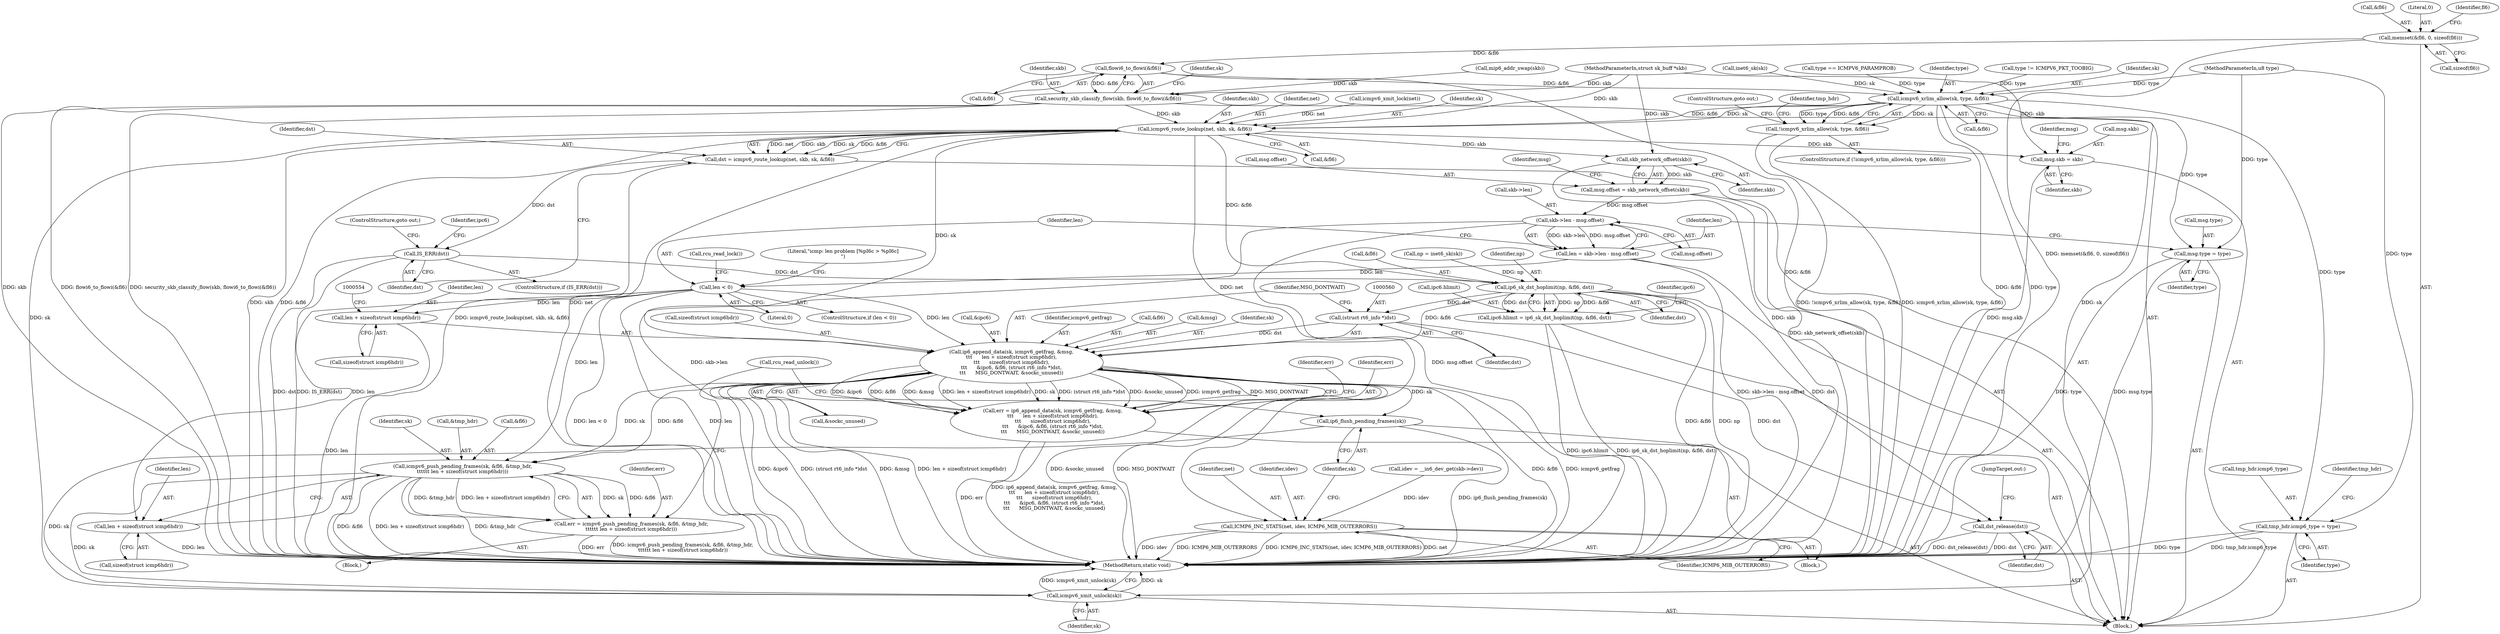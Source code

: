 digraph "0_linux_79dc7e3f1cd323be4c81aa1a94faa1b3ed987fb2@API" {
"1000310" [label="(Call,memset(&fl6, 0, sizeof(fl6)))"];
"1000363" [label="(Call,flowi6_to_flowi(&fl6))"];
"1000361" [label="(Call,security_skb_classify_flow(skb, flowi6_to_flowi(&fl6)))"];
"1000463" [label="(Call,icmpv6_route_lookup(net, skb, sk, &fl6))"];
"1000461" [label="(Call,dst = icmpv6_route_lookup(net, skb, sk, &fl6))"];
"1000470" [label="(Call,IS_ERR(dst))"];
"1000477" [label="(Call,ip6_sk_dst_hoplimit(np, &fl6, dst))"];
"1000473" [label="(Call,ipc6.hlimit = ip6_sk_dst_hoplimit(np, &fl6, dst))"];
"1000544" [label="(Call,ip6_append_data(sk, icmpv6_getfrag, &msg,\n\t\t\t      len + sizeof(struct icmp6hdr),\n\t\t\t      sizeof(struct icmp6hdr),\n\t\t\t      &ipc6, &fl6, (struct rt6_info *)dst,\n\t\t\t      MSG_DONTWAIT, &sockc_unused))"];
"1000542" [label="(Call,err = ip6_append_data(sk, icmpv6_getfrag, &msg,\n\t\t\t      len + sizeof(struct icmp6hdr),\n\t\t\t      sizeof(struct icmp6hdr),\n\t\t\t      &ipc6, &fl6, (struct rt6_info *)dst,\n\t\t\t      MSG_DONTWAIT, &sockc_unused))"];
"1000572" [label="(Call,ip6_flush_pending_frames(sk))"];
"1000593" [label="(Call,icmpv6_xmit_unlock(sk))"];
"1000578" [label="(Call,icmpv6_push_pending_frames(sk, &fl6, &tmp_hdr,\n\t\t\t\t\t\t len + sizeof(struct icmp6hdr)))"];
"1000576" [label="(Call,err = icmpv6_push_pending_frames(sk, &fl6, &tmp_hdr,\n\t\t\t\t\t\t len + sizeof(struct icmp6hdr)))"];
"1000559" [label="(Call,(struct rt6_info *)dst)"];
"1000590" [label="(Call,dst_release(dst))"];
"1000494" [label="(Call,msg.skb = skb)"];
"1000503" [label="(Call,skb_network_offset(skb))"];
"1000499" [label="(Call,msg.offset = skb_network_offset(skb))"];
"1000512" [label="(Call,skb->len - msg.offset)"];
"1000510" [label="(Call,len = skb->len - msg.offset)"];
"1000520" [label="(Call,len < 0)"];
"1000549" [label="(Call,len + sizeof(struct icmp6hdr))"];
"1000584" [label="(Call,len + sizeof(struct icmp6hdr))"];
"1000568" [label="(Call,ICMP6_INC_STATS(net, idev, ICMP6_MIB_OUTERRORS))"];
"1000385" [label="(Call,icmpv6_xrlim_allow(sk, type, &fl6))"];
"1000384" [label="(Call,!icmpv6_xrlim_allow(sk, type, &fl6))"];
"1000391" [label="(Call,tmp_hdr.icmp6_type = type)"];
"1000505" [label="(Call,msg.type = type)"];
"1000572" [label="(Call,ip6_flush_pending_frames(sk))"];
"1000509" [label="(Identifier,type)"];
"1000385" [label="(Call,icmpv6_xrlim_allow(sk, type, &fl6))"];
"1000467" [label="(Call,&fl6)"];
"1000464" [label="(Identifier,net)"];
"1000462" [label="(Identifier,dst)"];
"1000311" [label="(Call,&fl6)"];
"1000314" [label="(Call,sizeof(fl6))"];
"1000362" [label="(Identifier,skb)"];
"1000522" [label="(Literal,0)"];
"1000386" [label="(Identifier,sk)"];
"1000381" [label="(Call,inet6_sk(sk))"];
"1000498" [label="(Identifier,skb)"];
"1000505" [label="(Call,msg.type = type)"];
"1000479" [label="(Call,&fl6)"];
"1000494" [label="(Call,msg.skb = skb)"];
"1000390" [label="(ControlStructure,goto out;)"];
"1000591" [label="(Identifier,dst)"];
"1000511" [label="(Identifier,len)"];
"1000573" [label="(Identifier,sk)"];
"1000461" [label="(Call,dst = icmpv6_route_lookup(net, skb, sk, &fl6))"];
"1000592" [label="(JumpTarget,out:)"];
"1000470" [label="(Call,IS_ERR(dst))"];
"1000578" [label="(Call,icmpv6_push_pending_frames(sk, &fl6, &tmp_hdr,\n\t\t\t\t\t\t len + sizeof(struct icmp6hdr)))"];
"1000585" [label="(Identifier,len)"];
"1000463" [label="(Call,icmpv6_route_lookup(net, skb, sk, &fl6))"];
"1000571" [label="(Identifier,ICMP6_MIB_OUTERRORS)"];
"1000510" [label="(Call,len = skb->len - msg.offset)"];
"1000313" [label="(Literal,0)"];
"1000234" [label="(Call,type == ICMPV6_PARAMPROB)"];
"1000484" [label="(Identifier,ipc6)"];
"1000395" [label="(Identifier,type)"];
"1000379" [label="(Call,np = inet6_sk(sk))"];
"1000568" [label="(Call,ICMP6_INC_STATS(net, idev, ICMP6_MIB_OUTERRORS))"];
"1000512" [label="(Call,skb->len - msg.offset)"];
"1000503" [label="(Call,skb_network_offset(skb))"];
"1000495" [label="(Call,msg.skb)"];
"1000595" [label="(MethodReturn,static void)"];
"1000593" [label="(Call,icmpv6_xmit_unlock(sk))"];
"1000473" [label="(Call,ipc6.hlimit = ip6_sk_dst_hoplimit(np, &fl6, dst))"];
"1000367" [label="(Identifier,sk)"];
"1000398" [label="(Identifier,tmp_hdr)"];
"1000513" [label="(Call,skb->len)"];
"1000520" [label="(Call,len < 0)"];
"1000546" [label="(Identifier,icmpv6_getfrag)"];
"1000308" [label="(Call,mip6_addr_swap(skb))"];
"1000542" [label="(Call,err = ip6_append_data(sk, icmpv6_getfrag, &msg,\n\t\t\t      len + sizeof(struct icmp6hdr),\n\t\t\t      sizeof(struct icmp6hdr),\n\t\t\t      &ipc6, &fl6, (struct rt6_info *)dst,\n\t\t\t      MSG_DONTWAIT, &sockc_unused))"];
"1000575" [label="(Block,)"];
"1000477" [label="(Call,ip6_sk_dst_hoplimit(np, &fl6, dst))"];
"1000557" [label="(Call,&fl6)"];
"1000544" [label="(Call,ip6_append_data(sk, icmpv6_getfrag, &msg,\n\t\t\t      len + sizeof(struct icmp6hdr),\n\t\t\t      sizeof(struct icmp6hdr),\n\t\t\t      &ipc6, &fl6, (struct rt6_info *)dst,\n\t\t\t      MSG_DONTWAIT, &sockc_unused))"];
"1000588" [label="(Call,rcu_read_unlock())"];
"1000383" [label="(ControlStructure,if (!icmpv6_xrlim_allow(sk, type, &fl6)))"];
"1000547" [label="(Call,&msg)"];
"1000361" [label="(Call,security_skb_classify_flow(skb, flowi6_to_flowi(&fl6)))"];
"1000310" [label="(Call,memset(&fl6, 0, sizeof(fl6)))"];
"1000521" [label="(Identifier,len)"];
"1000318" [label="(Identifier,fl6)"];
"1000387" [label="(Identifier,type)"];
"1000586" [label="(Call,sizeof(struct icmp6hdr))"];
"1000475" [label="(Identifier,ipc6)"];
"1000545" [label="(Identifier,sk)"];
"1000553" [label="(Call,sizeof(struct icmp6hdr))"];
"1000111" [label="(Block,)"];
"1000535" [label="(Call,rcu_read_lock())"];
"1000474" [label="(Call,ipc6.hlimit)"];
"1000536" [label="(Call,idev = __in6_dev_get(skb->dev))"];
"1000465" [label="(Identifier,skb)"];
"1000393" [label="(Identifier,tmp_hdr)"];
"1000567" [label="(Block,)"];
"1000107" [label="(MethodParameterIn,u8 type)"];
"1000549" [label="(Call,len + sizeof(struct icmp6hdr))"];
"1000106" [label="(MethodParameterIn,struct sk_buff *skb)"];
"1000563" [label="(Call,&sockc_unused)"];
"1000507" [label="(Identifier,msg)"];
"1000525" [label="(Literal,\"icmp: len problem [%pI6c > %pI6c]\n\")"];
"1000368" [label="(Call,icmpv6_xmit_lock(net))"];
"1000516" [label="(Call,msg.offset)"];
"1000543" [label="(Identifier,err)"];
"1000579" [label="(Identifier,sk)"];
"1000384" [label="(Call,!icmpv6_xrlim_allow(sk, type, &fl6))"];
"1000582" [label="(Call,&tmp_hdr)"];
"1000519" [label="(ControlStructure,if (len < 0))"];
"1000569" [label="(Identifier,net)"];
"1000364" [label="(Call,&fl6)"];
"1000392" [label="(Call,tmp_hdr.icmp6_type)"];
"1000481" [label="(Identifier,dst)"];
"1000388" [label="(Call,&fl6)"];
"1000562" [label="(Identifier,MSG_DONTWAIT)"];
"1000559" [label="(Call,(struct rt6_info *)dst)"];
"1000500" [label="(Call,msg.offset)"];
"1000570" [label="(Identifier,idev)"];
"1000577" [label="(Identifier,err)"];
"1000576" [label="(Call,err = icmpv6_push_pending_frames(sk, &fl6, &tmp_hdr,\n\t\t\t\t\t\t len + sizeof(struct icmp6hdr)))"];
"1000584" [label="(Call,len + sizeof(struct icmp6hdr))"];
"1000478" [label="(Identifier,np)"];
"1000499" [label="(Call,msg.offset = skb_network_offset(skb))"];
"1000466" [label="(Identifier,sk)"];
"1000504" [label="(Identifier,skb)"];
"1000471" [label="(Identifier,dst)"];
"1000561" [label="(Identifier,dst)"];
"1000391" [label="(Call,tmp_hdr.icmp6_type = type)"];
"1000501" [label="(Identifier,msg)"];
"1000229" [label="(Call,type != ICMPV6_PKT_TOOBIG)"];
"1000472" [label="(ControlStructure,goto out;)"];
"1000506" [label="(Call,msg.type)"];
"1000580" [label="(Call,&fl6)"];
"1000551" [label="(Call,sizeof(struct icmp6hdr))"];
"1000550" [label="(Identifier,len)"];
"1000469" [label="(ControlStructure,if (IS_ERR(dst)))"];
"1000566" [label="(Identifier,err)"];
"1000363" [label="(Call,flowi6_to_flowi(&fl6))"];
"1000590" [label="(Call,dst_release(dst))"];
"1000555" [label="(Call,&ipc6)"];
"1000594" [label="(Identifier,sk)"];
"1000310" -> "1000111"  [label="AST: "];
"1000310" -> "1000314"  [label="CFG: "];
"1000311" -> "1000310"  [label="AST: "];
"1000313" -> "1000310"  [label="AST: "];
"1000314" -> "1000310"  [label="AST: "];
"1000318" -> "1000310"  [label="CFG: "];
"1000310" -> "1000595"  [label="DDG: memset(&fl6, 0, sizeof(fl6))"];
"1000310" -> "1000363"  [label="DDG: &fl6"];
"1000363" -> "1000361"  [label="AST: "];
"1000363" -> "1000364"  [label="CFG: "];
"1000364" -> "1000363"  [label="AST: "];
"1000361" -> "1000363"  [label="CFG: "];
"1000363" -> "1000595"  [label="DDG: &fl6"];
"1000363" -> "1000361"  [label="DDG: &fl6"];
"1000363" -> "1000385"  [label="DDG: &fl6"];
"1000361" -> "1000111"  [label="AST: "];
"1000362" -> "1000361"  [label="AST: "];
"1000367" -> "1000361"  [label="CFG: "];
"1000361" -> "1000595"  [label="DDG: security_skb_classify_flow(skb, flowi6_to_flowi(&fl6))"];
"1000361" -> "1000595"  [label="DDG: skb"];
"1000361" -> "1000595"  [label="DDG: flowi6_to_flowi(&fl6)"];
"1000308" -> "1000361"  [label="DDG: skb"];
"1000106" -> "1000361"  [label="DDG: skb"];
"1000361" -> "1000463"  [label="DDG: skb"];
"1000463" -> "1000461"  [label="AST: "];
"1000463" -> "1000467"  [label="CFG: "];
"1000464" -> "1000463"  [label="AST: "];
"1000465" -> "1000463"  [label="AST: "];
"1000466" -> "1000463"  [label="AST: "];
"1000467" -> "1000463"  [label="AST: "];
"1000461" -> "1000463"  [label="CFG: "];
"1000463" -> "1000595"  [label="DDG: skb"];
"1000463" -> "1000595"  [label="DDG: &fl6"];
"1000463" -> "1000595"  [label="DDG: net"];
"1000463" -> "1000461"  [label="DDG: net"];
"1000463" -> "1000461"  [label="DDG: skb"];
"1000463" -> "1000461"  [label="DDG: sk"];
"1000463" -> "1000461"  [label="DDG: &fl6"];
"1000368" -> "1000463"  [label="DDG: net"];
"1000106" -> "1000463"  [label="DDG: skb"];
"1000385" -> "1000463"  [label="DDG: sk"];
"1000385" -> "1000463"  [label="DDG: &fl6"];
"1000463" -> "1000477"  [label="DDG: &fl6"];
"1000463" -> "1000494"  [label="DDG: skb"];
"1000463" -> "1000503"  [label="DDG: skb"];
"1000463" -> "1000544"  [label="DDG: sk"];
"1000463" -> "1000568"  [label="DDG: net"];
"1000463" -> "1000593"  [label="DDG: sk"];
"1000461" -> "1000111"  [label="AST: "];
"1000462" -> "1000461"  [label="AST: "];
"1000471" -> "1000461"  [label="CFG: "];
"1000461" -> "1000595"  [label="DDG: icmpv6_route_lookup(net, skb, sk, &fl6)"];
"1000461" -> "1000470"  [label="DDG: dst"];
"1000470" -> "1000469"  [label="AST: "];
"1000470" -> "1000471"  [label="CFG: "];
"1000471" -> "1000470"  [label="AST: "];
"1000472" -> "1000470"  [label="CFG: "];
"1000475" -> "1000470"  [label="CFG: "];
"1000470" -> "1000595"  [label="DDG: dst"];
"1000470" -> "1000595"  [label="DDG: IS_ERR(dst)"];
"1000470" -> "1000477"  [label="DDG: dst"];
"1000477" -> "1000473"  [label="AST: "];
"1000477" -> "1000481"  [label="CFG: "];
"1000478" -> "1000477"  [label="AST: "];
"1000479" -> "1000477"  [label="AST: "];
"1000481" -> "1000477"  [label="AST: "];
"1000473" -> "1000477"  [label="CFG: "];
"1000477" -> "1000595"  [label="DDG: &fl6"];
"1000477" -> "1000595"  [label="DDG: np"];
"1000477" -> "1000473"  [label="DDG: np"];
"1000477" -> "1000473"  [label="DDG: &fl6"];
"1000477" -> "1000473"  [label="DDG: dst"];
"1000379" -> "1000477"  [label="DDG: np"];
"1000477" -> "1000544"  [label="DDG: &fl6"];
"1000477" -> "1000559"  [label="DDG: dst"];
"1000477" -> "1000590"  [label="DDG: dst"];
"1000473" -> "1000111"  [label="AST: "];
"1000474" -> "1000473"  [label="AST: "];
"1000484" -> "1000473"  [label="CFG: "];
"1000473" -> "1000595"  [label="DDG: ipc6.hlimit"];
"1000473" -> "1000595"  [label="DDG: ip6_sk_dst_hoplimit(np, &fl6, dst)"];
"1000544" -> "1000542"  [label="AST: "];
"1000544" -> "1000563"  [label="CFG: "];
"1000545" -> "1000544"  [label="AST: "];
"1000546" -> "1000544"  [label="AST: "];
"1000547" -> "1000544"  [label="AST: "];
"1000549" -> "1000544"  [label="AST: "];
"1000553" -> "1000544"  [label="AST: "];
"1000555" -> "1000544"  [label="AST: "];
"1000557" -> "1000544"  [label="AST: "];
"1000559" -> "1000544"  [label="AST: "];
"1000562" -> "1000544"  [label="AST: "];
"1000563" -> "1000544"  [label="AST: "];
"1000542" -> "1000544"  [label="CFG: "];
"1000544" -> "1000595"  [label="DDG: &sockc_unused"];
"1000544" -> "1000595"  [label="DDG: MSG_DONTWAIT"];
"1000544" -> "1000595"  [label="DDG: &fl6"];
"1000544" -> "1000595"  [label="DDG: icmpv6_getfrag"];
"1000544" -> "1000595"  [label="DDG: &ipc6"];
"1000544" -> "1000595"  [label="DDG: (struct rt6_info *)dst"];
"1000544" -> "1000595"  [label="DDG: &msg"];
"1000544" -> "1000595"  [label="DDG: len + sizeof(struct icmp6hdr)"];
"1000544" -> "1000542"  [label="DDG: &ipc6"];
"1000544" -> "1000542"  [label="DDG: &fl6"];
"1000544" -> "1000542"  [label="DDG: &msg"];
"1000544" -> "1000542"  [label="DDG: len + sizeof(struct icmp6hdr)"];
"1000544" -> "1000542"  [label="DDG: sk"];
"1000544" -> "1000542"  [label="DDG: (struct rt6_info *)dst"];
"1000544" -> "1000542"  [label="DDG: &sockc_unused"];
"1000544" -> "1000542"  [label="DDG: icmpv6_getfrag"];
"1000544" -> "1000542"  [label="DDG: MSG_DONTWAIT"];
"1000520" -> "1000544"  [label="DDG: len"];
"1000559" -> "1000544"  [label="DDG: dst"];
"1000544" -> "1000572"  [label="DDG: sk"];
"1000544" -> "1000578"  [label="DDG: sk"];
"1000544" -> "1000578"  [label="DDG: &fl6"];
"1000542" -> "1000111"  [label="AST: "];
"1000543" -> "1000542"  [label="AST: "];
"1000566" -> "1000542"  [label="CFG: "];
"1000542" -> "1000595"  [label="DDG: err"];
"1000542" -> "1000595"  [label="DDG: ip6_append_data(sk, icmpv6_getfrag, &msg,\n\t\t\t      len + sizeof(struct icmp6hdr),\n\t\t\t      sizeof(struct icmp6hdr),\n\t\t\t      &ipc6, &fl6, (struct rt6_info *)dst,\n\t\t\t      MSG_DONTWAIT, &sockc_unused)"];
"1000572" -> "1000567"  [label="AST: "];
"1000572" -> "1000573"  [label="CFG: "];
"1000573" -> "1000572"  [label="AST: "];
"1000588" -> "1000572"  [label="CFG: "];
"1000572" -> "1000595"  [label="DDG: ip6_flush_pending_frames(sk)"];
"1000572" -> "1000593"  [label="DDG: sk"];
"1000593" -> "1000111"  [label="AST: "];
"1000593" -> "1000594"  [label="CFG: "];
"1000594" -> "1000593"  [label="AST: "];
"1000595" -> "1000593"  [label="CFG: "];
"1000593" -> "1000595"  [label="DDG: sk"];
"1000593" -> "1000595"  [label="DDG: icmpv6_xmit_unlock(sk)"];
"1000578" -> "1000593"  [label="DDG: sk"];
"1000385" -> "1000593"  [label="DDG: sk"];
"1000578" -> "1000576"  [label="AST: "];
"1000578" -> "1000584"  [label="CFG: "];
"1000579" -> "1000578"  [label="AST: "];
"1000580" -> "1000578"  [label="AST: "];
"1000582" -> "1000578"  [label="AST: "];
"1000584" -> "1000578"  [label="AST: "];
"1000576" -> "1000578"  [label="CFG: "];
"1000578" -> "1000595"  [label="DDG: &fl6"];
"1000578" -> "1000595"  [label="DDG: len + sizeof(struct icmp6hdr)"];
"1000578" -> "1000595"  [label="DDG: &tmp_hdr"];
"1000578" -> "1000576"  [label="DDG: sk"];
"1000578" -> "1000576"  [label="DDG: &fl6"];
"1000578" -> "1000576"  [label="DDG: &tmp_hdr"];
"1000578" -> "1000576"  [label="DDG: len + sizeof(struct icmp6hdr)"];
"1000520" -> "1000578"  [label="DDG: len"];
"1000576" -> "1000575"  [label="AST: "];
"1000577" -> "1000576"  [label="AST: "];
"1000588" -> "1000576"  [label="CFG: "];
"1000576" -> "1000595"  [label="DDG: err"];
"1000576" -> "1000595"  [label="DDG: icmpv6_push_pending_frames(sk, &fl6, &tmp_hdr,\n\t\t\t\t\t\t len + sizeof(struct icmp6hdr))"];
"1000559" -> "1000561"  [label="CFG: "];
"1000560" -> "1000559"  [label="AST: "];
"1000561" -> "1000559"  [label="AST: "];
"1000562" -> "1000559"  [label="CFG: "];
"1000559" -> "1000590"  [label="DDG: dst"];
"1000590" -> "1000111"  [label="AST: "];
"1000590" -> "1000591"  [label="CFG: "];
"1000591" -> "1000590"  [label="AST: "];
"1000592" -> "1000590"  [label="CFG: "];
"1000590" -> "1000595"  [label="DDG: dst_release(dst)"];
"1000590" -> "1000595"  [label="DDG: dst"];
"1000494" -> "1000111"  [label="AST: "];
"1000494" -> "1000498"  [label="CFG: "];
"1000495" -> "1000494"  [label="AST: "];
"1000498" -> "1000494"  [label="AST: "];
"1000501" -> "1000494"  [label="CFG: "];
"1000494" -> "1000595"  [label="DDG: msg.skb"];
"1000106" -> "1000494"  [label="DDG: skb"];
"1000503" -> "1000499"  [label="AST: "];
"1000503" -> "1000504"  [label="CFG: "];
"1000504" -> "1000503"  [label="AST: "];
"1000499" -> "1000503"  [label="CFG: "];
"1000503" -> "1000595"  [label="DDG: skb"];
"1000503" -> "1000499"  [label="DDG: skb"];
"1000106" -> "1000503"  [label="DDG: skb"];
"1000499" -> "1000111"  [label="AST: "];
"1000500" -> "1000499"  [label="AST: "];
"1000507" -> "1000499"  [label="CFG: "];
"1000499" -> "1000595"  [label="DDG: skb_network_offset(skb)"];
"1000499" -> "1000512"  [label="DDG: msg.offset"];
"1000512" -> "1000510"  [label="AST: "];
"1000512" -> "1000516"  [label="CFG: "];
"1000513" -> "1000512"  [label="AST: "];
"1000516" -> "1000512"  [label="AST: "];
"1000510" -> "1000512"  [label="CFG: "];
"1000512" -> "1000595"  [label="DDG: skb->len"];
"1000512" -> "1000595"  [label="DDG: msg.offset"];
"1000512" -> "1000510"  [label="DDG: skb->len"];
"1000512" -> "1000510"  [label="DDG: msg.offset"];
"1000510" -> "1000111"  [label="AST: "];
"1000511" -> "1000510"  [label="AST: "];
"1000521" -> "1000510"  [label="CFG: "];
"1000510" -> "1000595"  [label="DDG: skb->len - msg.offset"];
"1000510" -> "1000520"  [label="DDG: len"];
"1000520" -> "1000519"  [label="AST: "];
"1000520" -> "1000522"  [label="CFG: "];
"1000521" -> "1000520"  [label="AST: "];
"1000522" -> "1000520"  [label="AST: "];
"1000525" -> "1000520"  [label="CFG: "];
"1000535" -> "1000520"  [label="CFG: "];
"1000520" -> "1000595"  [label="DDG: len < 0"];
"1000520" -> "1000595"  [label="DDG: len"];
"1000520" -> "1000549"  [label="DDG: len"];
"1000520" -> "1000584"  [label="DDG: len"];
"1000549" -> "1000551"  [label="CFG: "];
"1000550" -> "1000549"  [label="AST: "];
"1000551" -> "1000549"  [label="AST: "];
"1000554" -> "1000549"  [label="CFG: "];
"1000549" -> "1000595"  [label="DDG: len"];
"1000584" -> "1000586"  [label="CFG: "];
"1000585" -> "1000584"  [label="AST: "];
"1000586" -> "1000584"  [label="AST: "];
"1000584" -> "1000595"  [label="DDG: len"];
"1000568" -> "1000567"  [label="AST: "];
"1000568" -> "1000571"  [label="CFG: "];
"1000569" -> "1000568"  [label="AST: "];
"1000570" -> "1000568"  [label="AST: "];
"1000571" -> "1000568"  [label="AST: "];
"1000573" -> "1000568"  [label="CFG: "];
"1000568" -> "1000595"  [label="DDG: ICMP6_MIB_OUTERRORS"];
"1000568" -> "1000595"  [label="DDG: ICMP6_INC_STATS(net, idev, ICMP6_MIB_OUTERRORS)"];
"1000568" -> "1000595"  [label="DDG: net"];
"1000568" -> "1000595"  [label="DDG: idev"];
"1000536" -> "1000568"  [label="DDG: idev"];
"1000385" -> "1000384"  [label="AST: "];
"1000385" -> "1000388"  [label="CFG: "];
"1000386" -> "1000385"  [label="AST: "];
"1000387" -> "1000385"  [label="AST: "];
"1000388" -> "1000385"  [label="AST: "];
"1000384" -> "1000385"  [label="CFG: "];
"1000385" -> "1000595"  [label="DDG: &fl6"];
"1000385" -> "1000595"  [label="DDG: type"];
"1000385" -> "1000384"  [label="DDG: sk"];
"1000385" -> "1000384"  [label="DDG: type"];
"1000385" -> "1000384"  [label="DDG: &fl6"];
"1000381" -> "1000385"  [label="DDG: sk"];
"1000107" -> "1000385"  [label="DDG: type"];
"1000234" -> "1000385"  [label="DDG: type"];
"1000229" -> "1000385"  [label="DDG: type"];
"1000385" -> "1000391"  [label="DDG: type"];
"1000385" -> "1000505"  [label="DDG: type"];
"1000384" -> "1000383"  [label="AST: "];
"1000390" -> "1000384"  [label="CFG: "];
"1000393" -> "1000384"  [label="CFG: "];
"1000384" -> "1000595"  [label="DDG: !icmpv6_xrlim_allow(sk, type, &fl6)"];
"1000384" -> "1000595"  [label="DDG: icmpv6_xrlim_allow(sk, type, &fl6)"];
"1000391" -> "1000111"  [label="AST: "];
"1000391" -> "1000395"  [label="CFG: "];
"1000392" -> "1000391"  [label="AST: "];
"1000395" -> "1000391"  [label="AST: "];
"1000398" -> "1000391"  [label="CFG: "];
"1000391" -> "1000595"  [label="DDG: tmp_hdr.icmp6_type"];
"1000391" -> "1000595"  [label="DDG: type"];
"1000107" -> "1000391"  [label="DDG: type"];
"1000505" -> "1000111"  [label="AST: "];
"1000505" -> "1000509"  [label="CFG: "];
"1000506" -> "1000505"  [label="AST: "];
"1000509" -> "1000505"  [label="AST: "];
"1000511" -> "1000505"  [label="CFG: "];
"1000505" -> "1000595"  [label="DDG: type"];
"1000505" -> "1000595"  [label="DDG: msg.type"];
"1000107" -> "1000505"  [label="DDG: type"];
}
